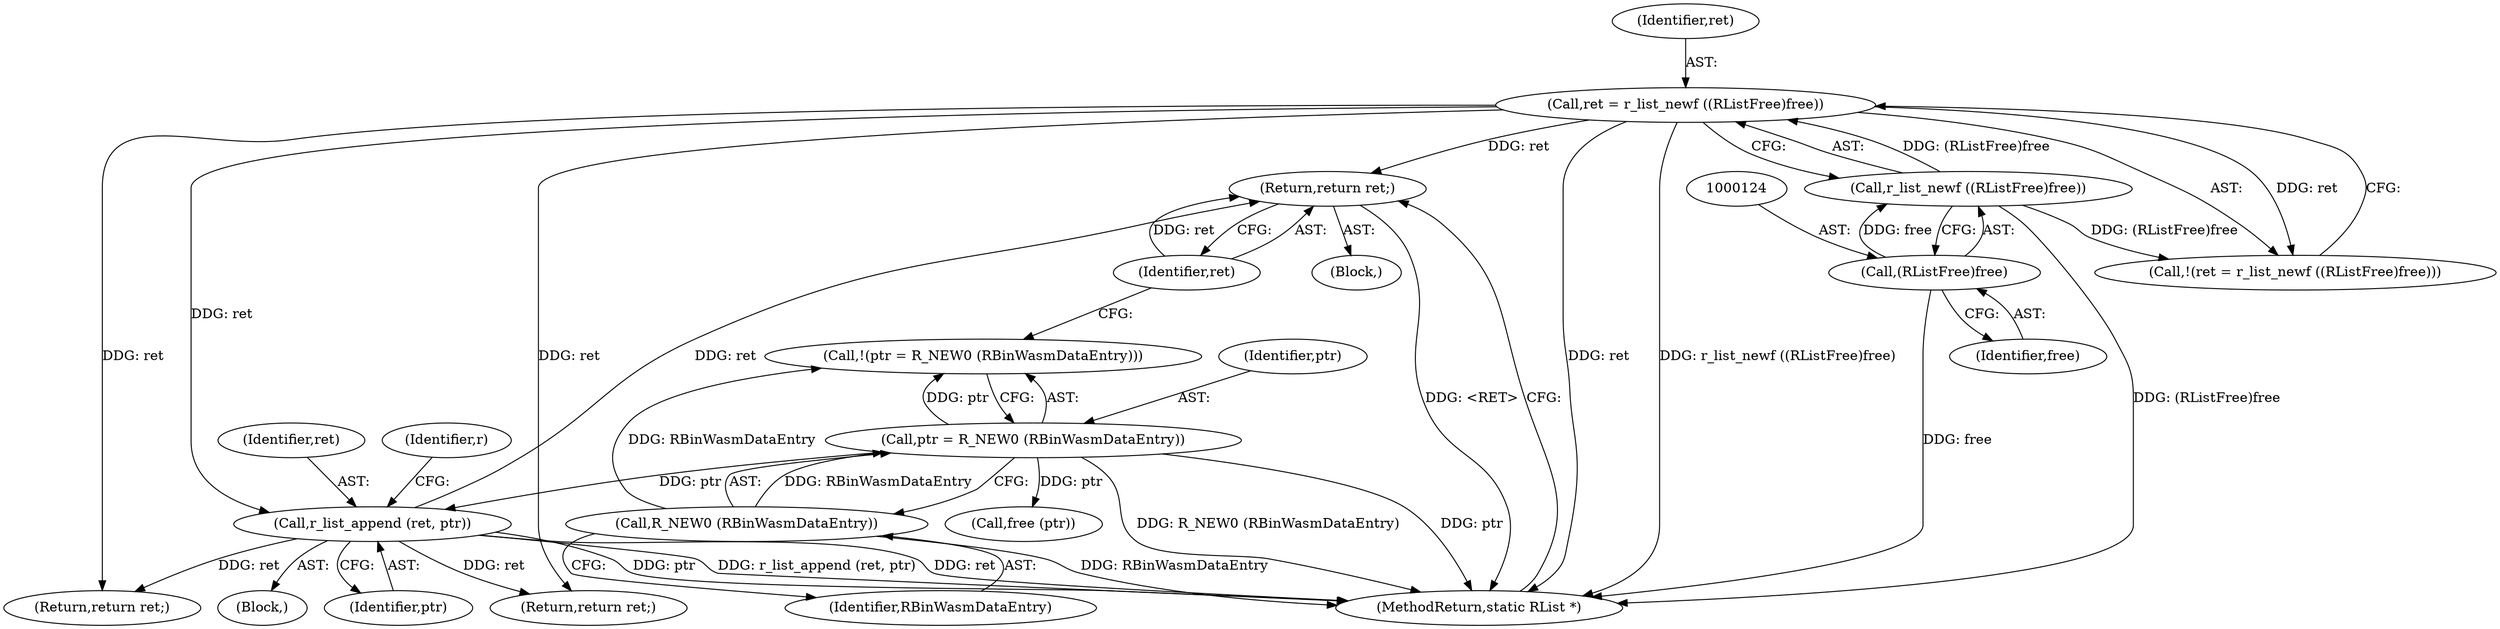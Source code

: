 digraph "0_radare2_d2632f6483a3ceb5d8e0a5fb11142c51c43978b4_0@pointer" {
"1000195" [label="(Return,return ret;)"];
"1000196" [label="(Identifier,ret)"];
"1000120" [label="(Call,ret = r_list_newf ((RListFree)free))"];
"1000122" [label="(Call,r_list_newf ((RListFree)free))"];
"1000123" [label="(Call,(RListFree)free)"];
"1000280" [label="(Call,r_list_append (ret, ptr))"];
"1000190" [label="(Call,ptr = R_NEW0 (RBinWasmDataEntry))"];
"1000192" [label="(Call,R_NEW0 (RBinWasmDataEntry))"];
"1000196" [label="(Identifier,ret)"];
"1000122" [label="(Call,r_list_newf ((RListFree)free))"];
"1000281" [label="(Identifier,ret)"];
"1000191" [label="(Identifier,ptr)"];
"1000291" [label="(Return,return ret;)"];
"1000194" [label="(Block,)"];
"1000284" [label="(Identifier,r)"];
"1000189" [label="(Call,!(ptr = R_NEW0 (RBinWasmDataEntry)))"];
"1000286" [label="(Return,return ret;)"];
"1000120" [label="(Call,ret = r_list_newf ((RListFree)free))"];
"1000190" [label="(Call,ptr = R_NEW0 (RBinWasmDataEntry))"];
"1000119" [label="(Call,!(ret = r_list_newf ((RListFree)free)))"];
"1000289" [label="(Call,free (ptr))"];
"1000125" [label="(Identifier,free)"];
"1000187" [label="(Block,)"];
"1000293" [label="(MethodReturn,static RList *)"];
"1000282" [label="(Identifier,ptr)"];
"1000195" [label="(Return,return ret;)"];
"1000280" [label="(Call,r_list_append (ret, ptr))"];
"1000192" [label="(Call,R_NEW0 (RBinWasmDataEntry))"];
"1000193" [label="(Identifier,RBinWasmDataEntry)"];
"1000121" [label="(Identifier,ret)"];
"1000123" [label="(Call,(RListFree)free)"];
"1000195" -> "1000194"  [label="AST: "];
"1000195" -> "1000196"  [label="CFG: "];
"1000196" -> "1000195"  [label="AST: "];
"1000293" -> "1000195"  [label="CFG: "];
"1000195" -> "1000293"  [label="DDG: <RET>"];
"1000196" -> "1000195"  [label="DDG: ret"];
"1000120" -> "1000195"  [label="DDG: ret"];
"1000280" -> "1000195"  [label="DDG: ret"];
"1000196" -> "1000189"  [label="CFG: "];
"1000120" -> "1000119"  [label="AST: "];
"1000120" -> "1000122"  [label="CFG: "];
"1000121" -> "1000120"  [label="AST: "];
"1000122" -> "1000120"  [label="AST: "];
"1000119" -> "1000120"  [label="CFG: "];
"1000120" -> "1000293"  [label="DDG: ret"];
"1000120" -> "1000293"  [label="DDG: r_list_newf ((RListFree)free)"];
"1000120" -> "1000119"  [label="DDG: ret"];
"1000122" -> "1000120"  [label="DDG: (RListFree)free"];
"1000120" -> "1000280"  [label="DDG: ret"];
"1000120" -> "1000286"  [label="DDG: ret"];
"1000120" -> "1000291"  [label="DDG: ret"];
"1000122" -> "1000123"  [label="CFG: "];
"1000123" -> "1000122"  [label="AST: "];
"1000122" -> "1000293"  [label="DDG: (RListFree)free"];
"1000122" -> "1000119"  [label="DDG: (RListFree)free"];
"1000123" -> "1000122"  [label="DDG: free"];
"1000123" -> "1000125"  [label="CFG: "];
"1000124" -> "1000123"  [label="AST: "];
"1000125" -> "1000123"  [label="AST: "];
"1000123" -> "1000293"  [label="DDG: free"];
"1000280" -> "1000187"  [label="AST: "];
"1000280" -> "1000282"  [label="CFG: "];
"1000281" -> "1000280"  [label="AST: "];
"1000282" -> "1000280"  [label="AST: "];
"1000284" -> "1000280"  [label="CFG: "];
"1000280" -> "1000293"  [label="DDG: ptr"];
"1000280" -> "1000293"  [label="DDG: r_list_append (ret, ptr)"];
"1000280" -> "1000293"  [label="DDG: ret"];
"1000190" -> "1000280"  [label="DDG: ptr"];
"1000280" -> "1000286"  [label="DDG: ret"];
"1000280" -> "1000291"  [label="DDG: ret"];
"1000190" -> "1000189"  [label="AST: "];
"1000190" -> "1000192"  [label="CFG: "];
"1000191" -> "1000190"  [label="AST: "];
"1000192" -> "1000190"  [label="AST: "];
"1000189" -> "1000190"  [label="CFG: "];
"1000190" -> "1000293"  [label="DDG: ptr"];
"1000190" -> "1000293"  [label="DDG: R_NEW0 (RBinWasmDataEntry)"];
"1000190" -> "1000189"  [label="DDG: ptr"];
"1000192" -> "1000190"  [label="DDG: RBinWasmDataEntry"];
"1000190" -> "1000289"  [label="DDG: ptr"];
"1000192" -> "1000193"  [label="CFG: "];
"1000193" -> "1000192"  [label="AST: "];
"1000192" -> "1000293"  [label="DDG: RBinWasmDataEntry"];
"1000192" -> "1000189"  [label="DDG: RBinWasmDataEntry"];
}

